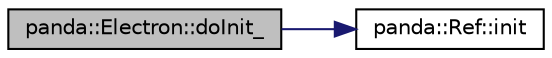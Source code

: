 digraph G
{
  edge [fontname="Helvetica",fontsize="10",labelfontname="Helvetica",labelfontsize="10"];
  node [fontname="Helvetica",fontsize="10",shape=record];
  rankdir=LR;
  Node1 [label="panda::Electron::doInit_",height=0.2,width=0.4,color="black", fillcolor="grey75", style="filled" fontcolor="black"];
  Node1 -> Node2 [color="midnightblue",fontsize="10",style="solid"];
  Node2 [label="panda::Ref::init",height=0.2,width=0.4,color="black", fillcolor="white", style="filled",URL="$classpanda_1_1Ref.html#af378c309fd6b7945a4e18eea5e041a89",tooltip="Initializer."];
}
